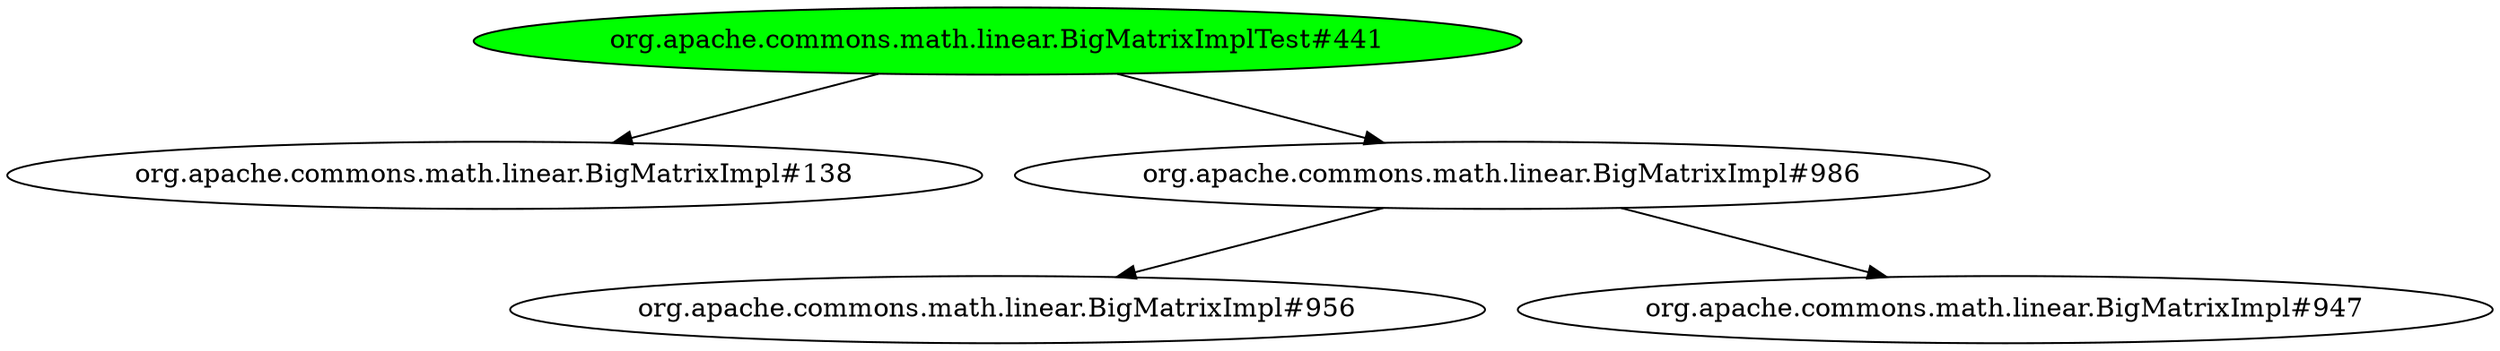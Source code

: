 digraph "cg/org.apache.commons.math.linear.BigMatrixImplTest#441"
{
	"org.apache.commons.math.linear.BigMatrixImplTest#441" [style=filled,fillcolor=green];
	"org.apache.commons.math.linear.BigMatrixImplTest#441" -> "org.apache.commons.math.linear.BigMatrixImpl#138";
	"org.apache.commons.math.linear.BigMatrixImplTest#441" -> "org.apache.commons.math.linear.BigMatrixImpl#986";
	"org.apache.commons.math.linear.BigMatrixImpl#986" -> "org.apache.commons.math.linear.BigMatrixImpl#956";
	"org.apache.commons.math.linear.BigMatrixImpl#986" -> "org.apache.commons.math.linear.BigMatrixImpl#947";
}

